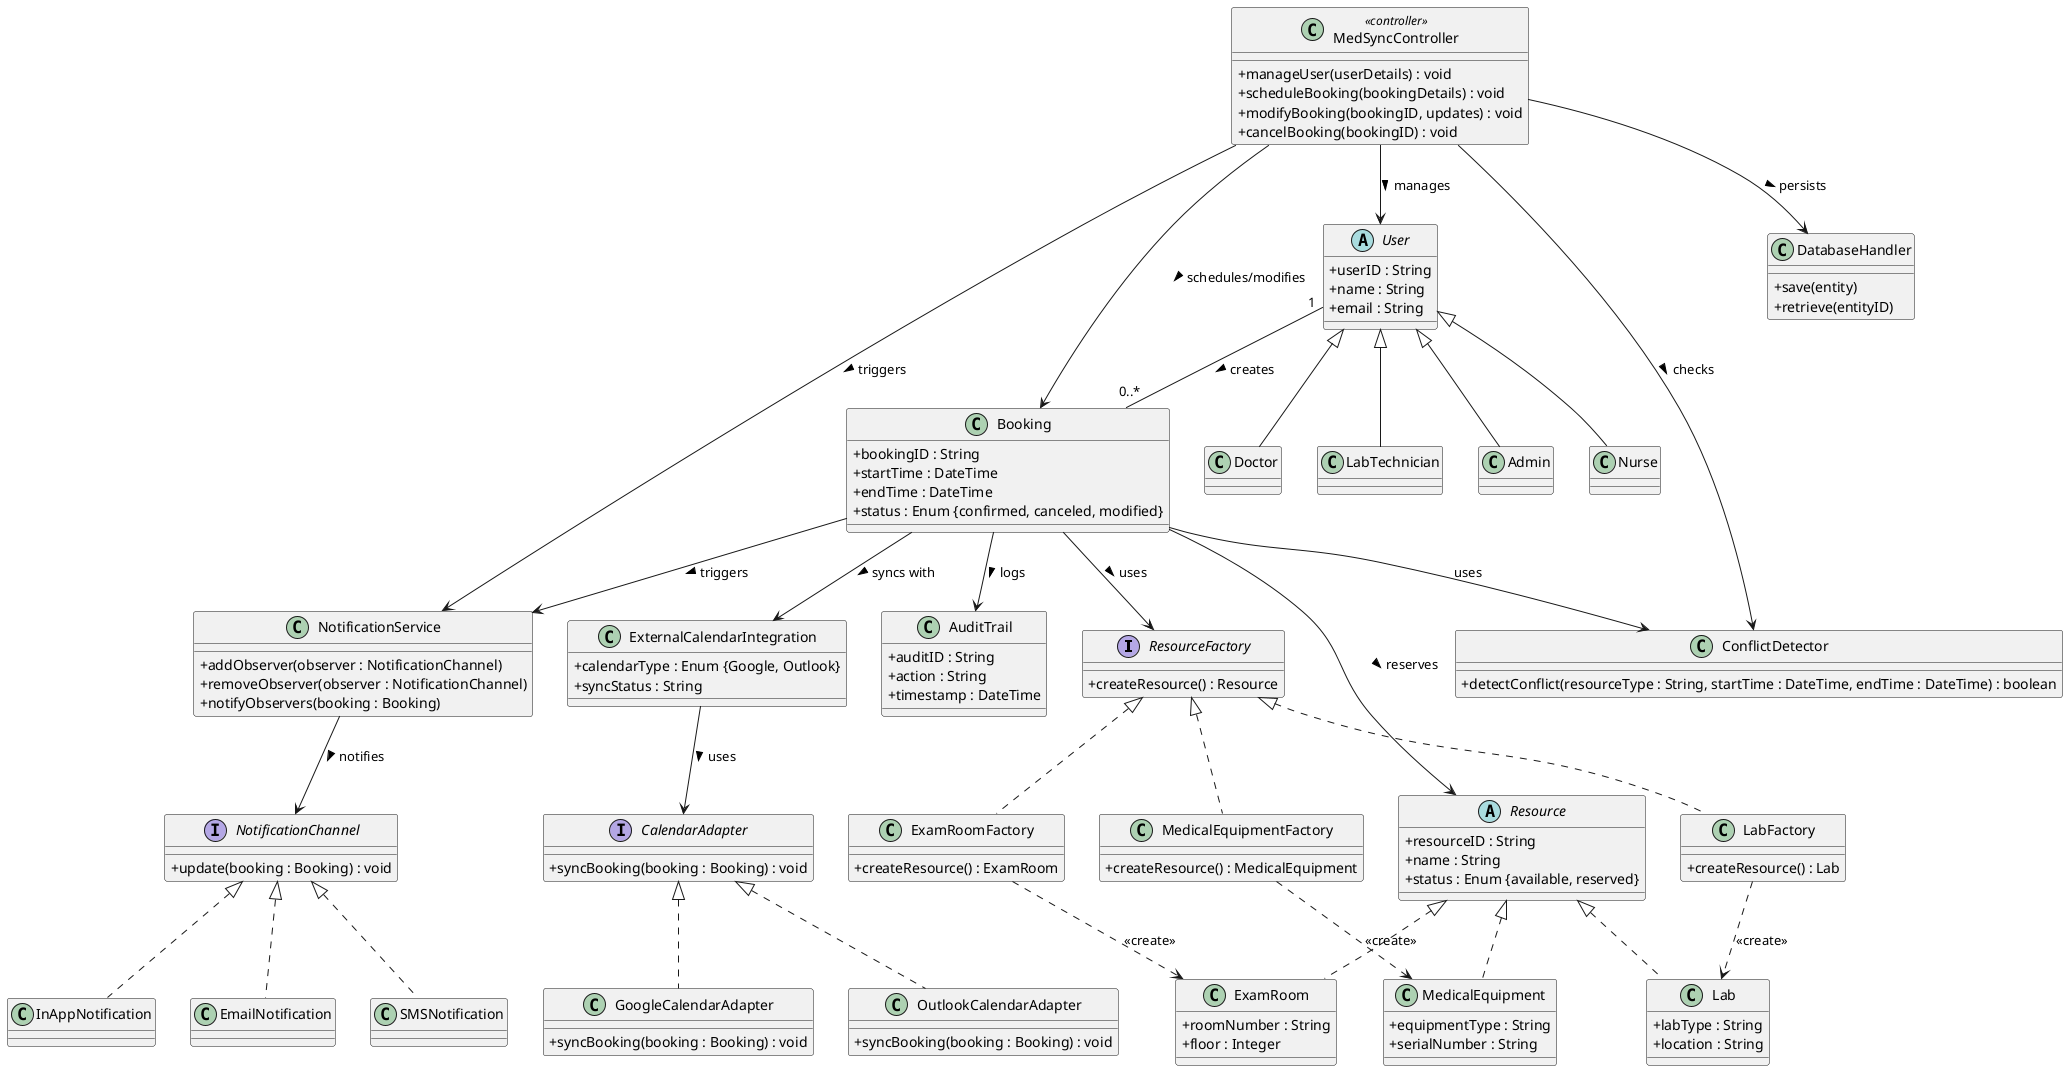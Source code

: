 @startuml MedSync Class Diagram

skinparam classAttributeIconSize 0

' =========================
' Resource Abstract Factory
' =========================
interface ResourceFactory {
  +createResource() : Resource
}

abstract class Resource {
  +resourceID : String
  +name : String
  +status : Enum {available, reserved}
}

class ExamRoom {
  +roomNumber : String
  +floor : Integer
}
class MedicalEquipment {
  +equipmentType : String
  +serialNumber : String
}
class Lab {
  +labType : String
  +location : String
}

class ExamRoomFactory {
  +createResource() : ExamRoom
}
class MedicalEquipmentFactory {
  +createResource() : MedicalEquipment
}
class LabFactory {
  +createResource() : Lab
}

' Inheritance and dependencies
ResourceFactory <|.. ExamRoomFactory
ResourceFactory <|.. MedicalEquipmentFactory
ResourceFactory <|.. LabFactory
Resource <|.. ExamRoom
Resource <|.. MedicalEquipment
Resource <|.. Lab
ExamRoomFactory ..> ExamRoom : <<create>>
MedicalEquipmentFactory ..> MedicalEquipment : <<create>>
LabFactory ..> Lab : <<create>>

' =====================
' Observer Pattern for Notifications
' =====================
interface NotificationChannel {
  +update(booking : Booking) : void
}

class NotificationService {
  +addObserver(observer : NotificationChannel)
  +removeObserver(observer : NotificationChannel)
  +notifyObservers(booking : Booking)
}

class EmailNotification
class SMSNotification
class InAppNotification

NotificationChannel <|.. EmailNotification
NotificationChannel <|.. SMSNotification
NotificationChannel <|.. InAppNotification

' =====================
' Core Domain Entities
' =====================
class Booking {
  +bookingID : String
  +startTime : DateTime
  +endTime : DateTime
  +status : Enum {confirmed, canceled, modified}
}

class AuditTrail {
  +auditID : String
  +action : String
  +timestamp : DateTime
}

class ExternalCalendarIntegration {
  +calendarType : Enum {Google, Outlook}
  +syncStatus : String
}

' =====================
' Adapter Pattern for External Calendar Integration
' =====================
interface CalendarAdapter {
  +syncBooking(booking : Booking) : void
}

class GoogleCalendarAdapter {
  +syncBooking(booking : Booking) : void
}

class OutlookCalendarAdapter {
  +syncBooking(booking : Booking) : void
}

CalendarAdapter <|.. GoogleCalendarAdapter
CalendarAdapter <|.. OutlookCalendarAdapter

ExternalCalendarIntegration --> CalendarAdapter : uses >

' =====================
' User Hierarchy
' =====================
abstract class User {
  +userID : String
  +name : String
  +email : String
}
class Admin
class Nurse
class Doctor
class LabTechnician

User <|-- Admin
User <|-- Nurse
User <|-- Doctor
User <|-- LabTechnician

' =====================
' Associations
' =====================
User "1" -- "0..*" Booking : creates >
Booking --> ResourceFactory : uses >
Booking --> Resource : reserves >
Booking --> NotificationService : triggers >
Booking --> AuditTrail : logs >
Booking --> ExternalCalendarIntegration : syncs with >
NotificationService --> NotificationChannel : notifies >

' ======= Conflict Detection (Pure Fabrication) =======

class ConflictDetector {
  +detectConflict(resourceType : String, startTime : DateTime, endTime : DateTime) : boolean
}

Booking --> ConflictDetector : uses

' =====================
' Controller (GRASP Pattern)
' =====================
class MedSyncController <<controller>> {
  +manageUser(userDetails) : void
  +scheduleBooking(bookingDetails) : void
  +modifyBooking(bookingID, updates) : void
  +cancelBooking(bookingID) : void
}

' Controller associations
MedSyncController --> User : manages >
MedSyncController --> Booking : schedules/modifies >
MedSyncController --> NotificationService : triggers >
MedSyncController --> ConflictDetector : checks >
MedSyncController --> DatabaseHandler : persists >

' Existing DatabaseHandler as a Pure Fabrication
class DatabaseHandler {
  +save(entity)
  +retrieve(entityID)
}

@enduml